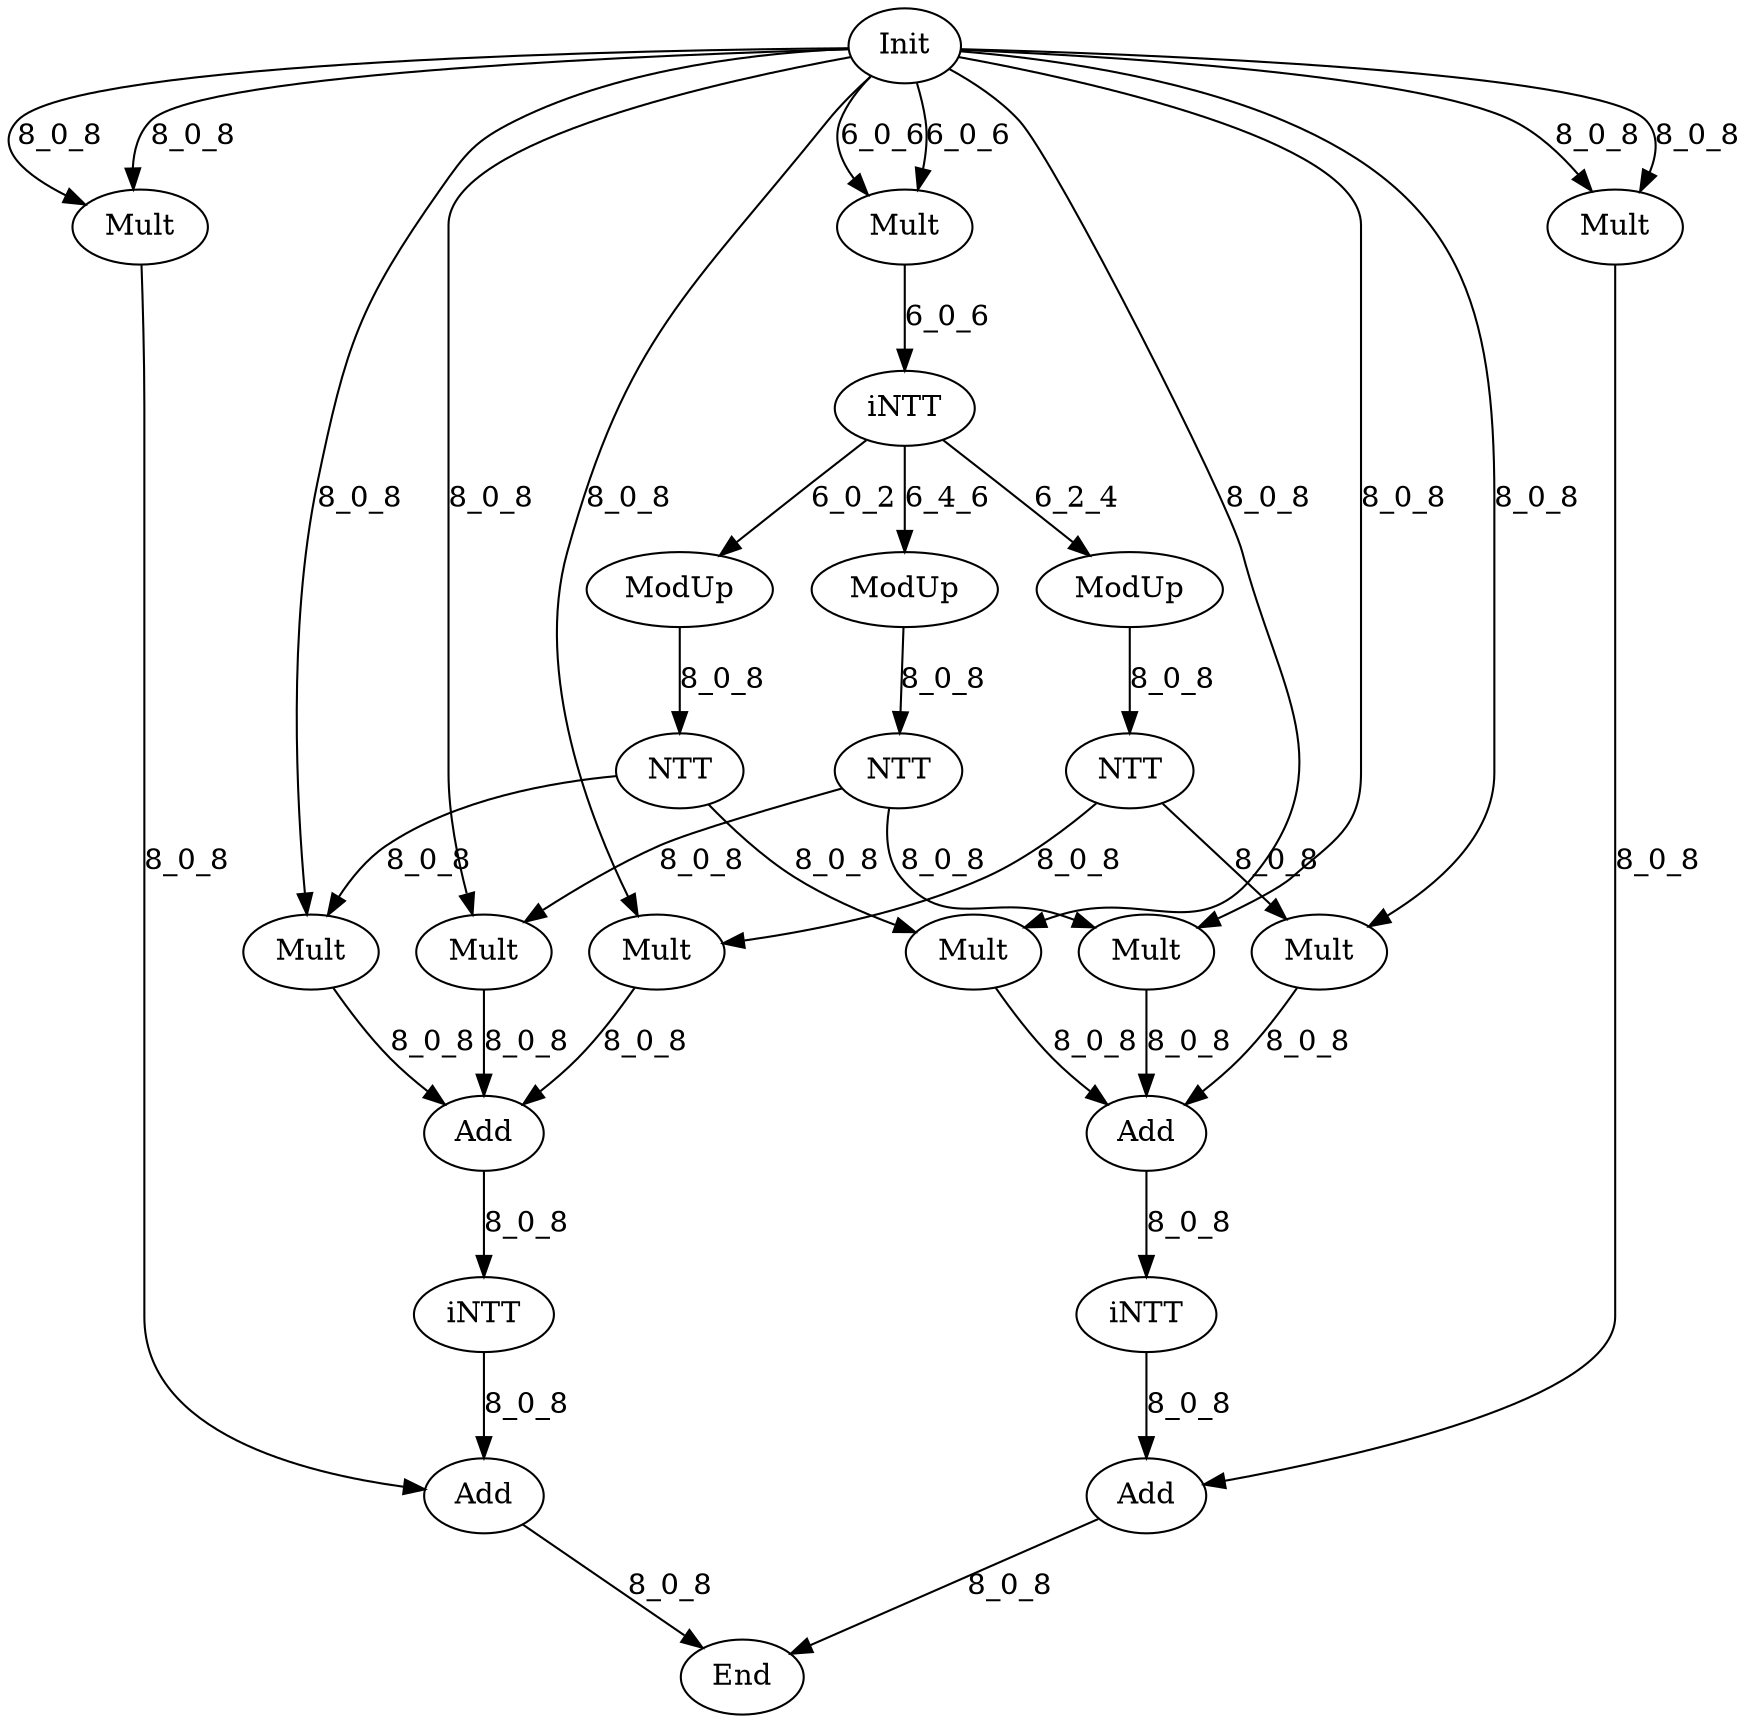 digraph G {
Init[label="Init"];
End[label="End"];
Multd0[label="Mult"];
Multd1[label="Mult"];
Multd2[label="Mult"];
ModUp1[label="ModUp"];
ModUp2[label="ModUp"];
ModUp3[label="ModUp"];
iNTT[label="iNTT"];
NTT1[label="NTT"];
NTT2[label="NTT"];
NTT3[label="NTT"];
Mult1a[label="Mult"];
Mult2a[label="Mult"];
Mult3a[label="Mult"];
Mult1b[label="Mult"];
Mult2b[label="Mult"];
Mult3b[label="Mult"];
Add123a[label="Add"];
Add123b[label="Add"];
iNTTa[label="iNTT"];
iNTTb[label="iNTT"];
Addc0[label="Add"];
Addc1[label="Add"];
Init -> Multd2[label="6_0_6"];
Init -> Multd2[label="6_0_6"];
Multd2 -> iNTT[label="6_0_6"];
iNTT -> ModUp1[label="6_0_2"];
iNTT -> ModUp2[label="6_2_4"];
iNTT -> ModUp3[label="6_4_6"];
ModUp1 -> NTT1[label="8_0_8"];
ModUp2 -> NTT2[label="8_0_8"];
ModUp3 -> NTT3[label="8_0_8"];
NTT1 -> Mult1a[label="8_0_8"];
NTT2 -> Mult2a[label="8_0_8"];
NTT3 -> Mult3a[label="8_0_8"];
NTT1 -> Mult1b[label="8_0_8"];
NTT2 -> Mult2b[label="8_0_8"];
NTT3 -> Mult3b[label="8_0_8"];
Init -> Mult1a[label="8_0_8"];
Init -> Mult2a[label="8_0_8"];
Init -> Mult3a[label="8_0_8"];
Init -> Mult1b[label="8_0_8"];
Init -> Mult2b[label="8_0_8"];
Init -> Mult3b[label="8_0_8"];
Mult1a -> Add123a[label="8_0_8"];
Mult2a -> Add123a[label="8_0_8"];
Mult3a -> Add123a[label="8_0_8"];
Mult1b -> Add123b[label="8_0_8"];
Mult2b -> Add123b[label="8_0_8"];
Mult3b -> Add123b[label="8_0_8"];
Add123a -> iNTTa[label="8_0_8"];
Add123b -> iNTTb[label="8_0_8"];
Init -> Multd0[label="8_0_8"];
Init -> Multd0[label="8_0_8"];
Init -> Multd1[label="8_0_8"];
Init -> Multd1[label="8_0_8"];
Multd0 -> Addc0[label="8_0_8"];
Multd1 -> Addc1[label="8_0_8"];
iNTTa -> Addc0[label="8_0_8"];
iNTTb -> Addc1[label="8_0_8"];
Addc0 -> End[label="8_0_8"];
Addc1 -> End[label="8_0_8"];
}